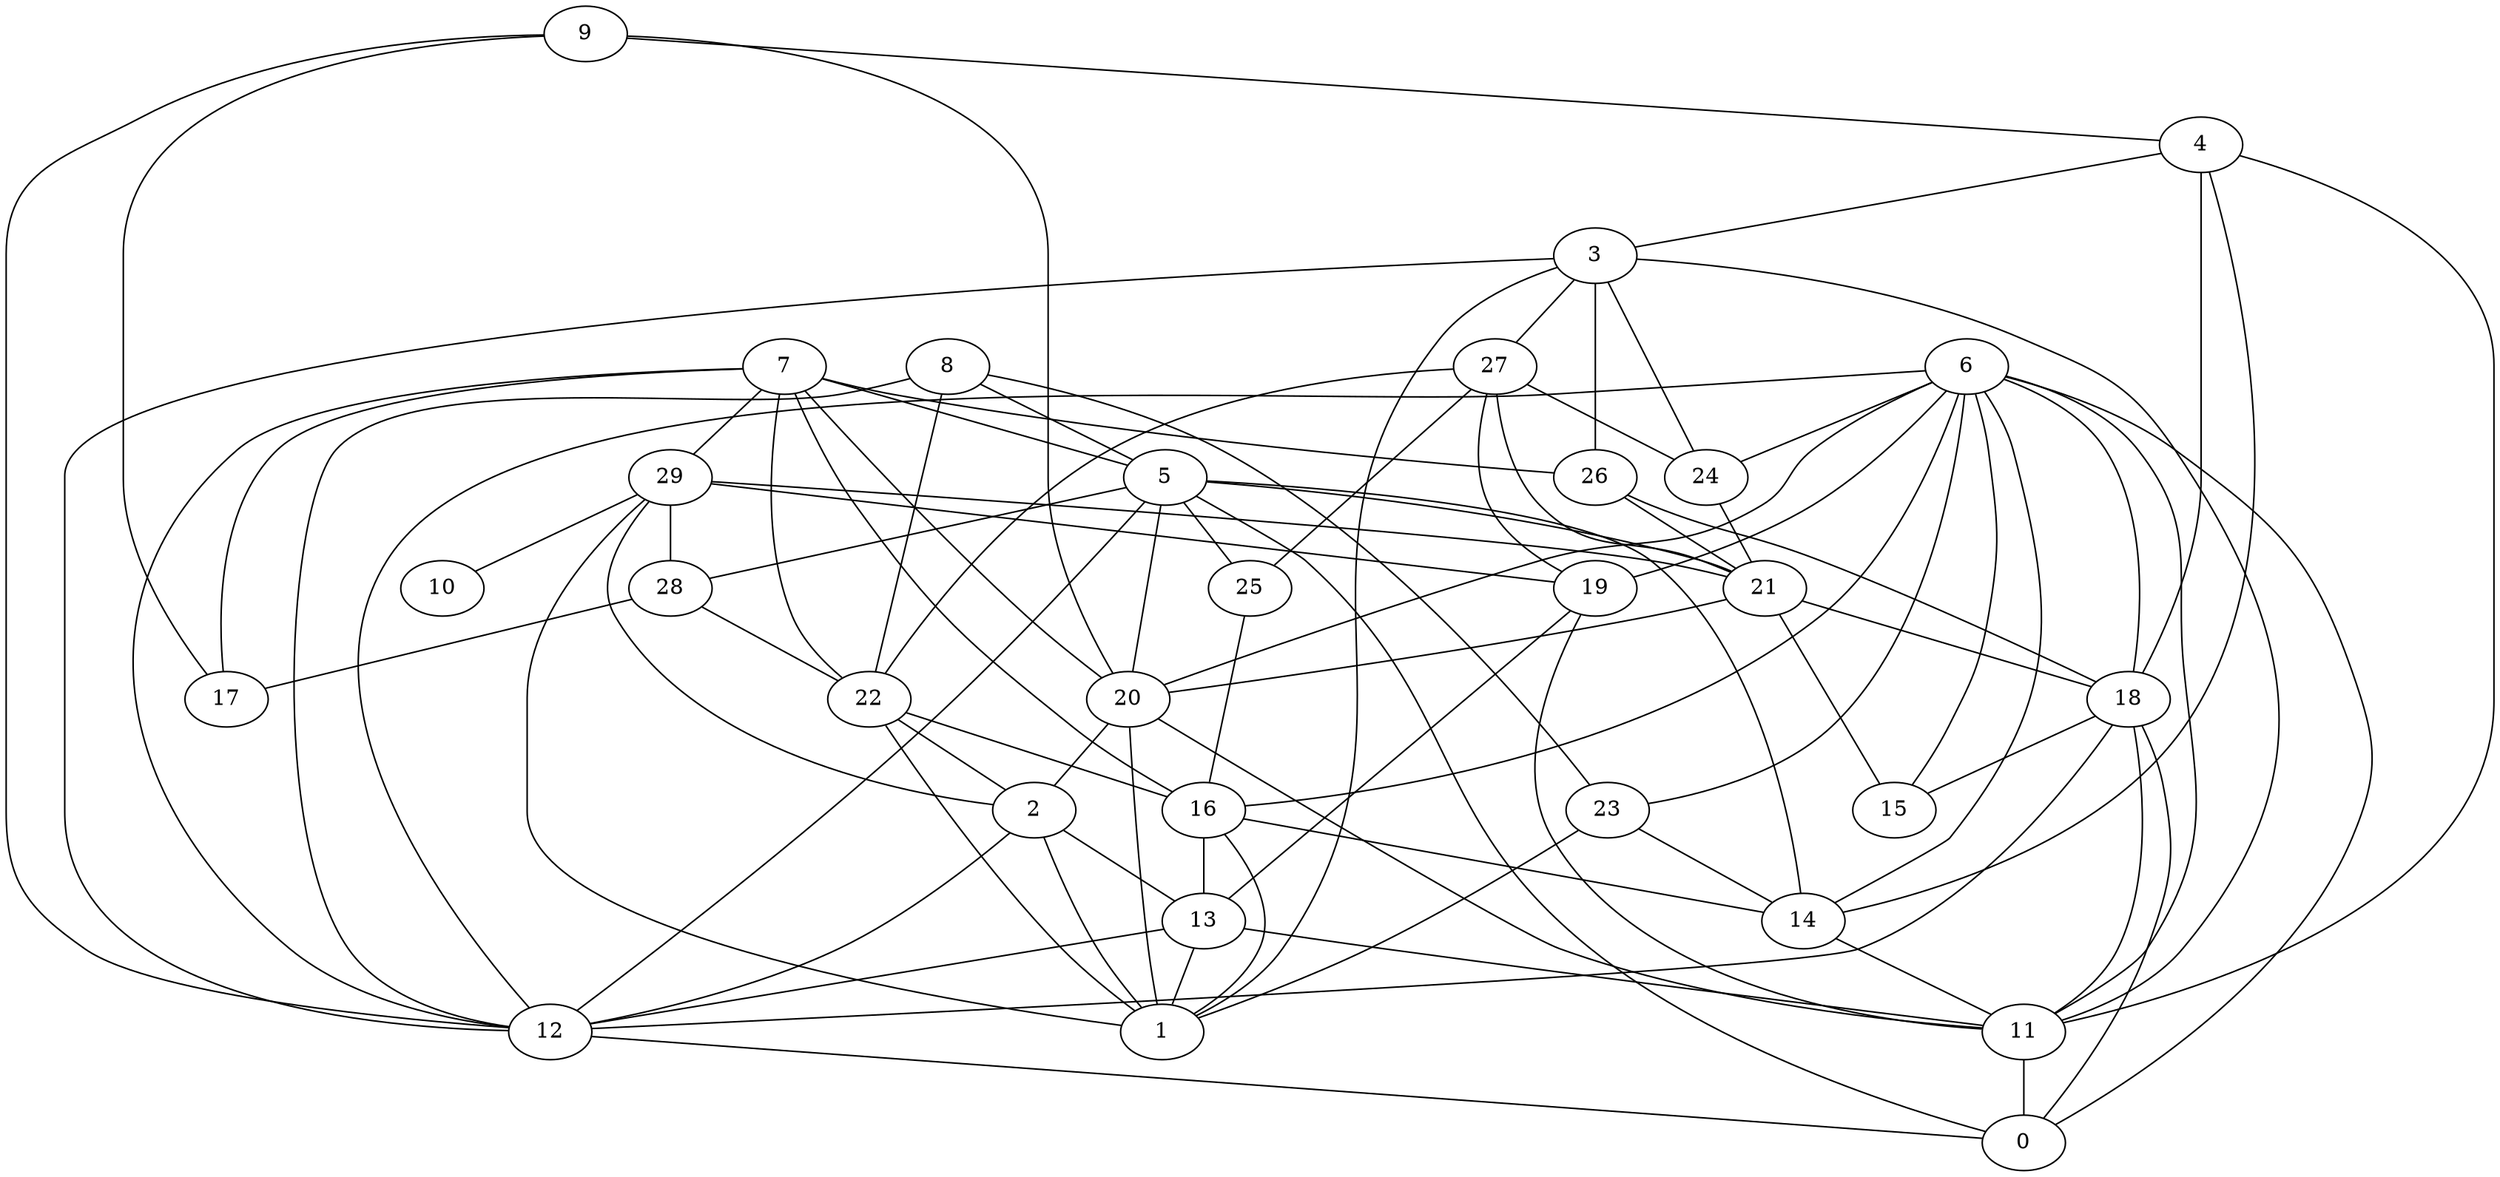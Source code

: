 digraph GG_graph {

subgraph G_graph {
edge [color = black]
"27" -> "21" [dir = none]
"29" -> "10" [dir = none]
"29" -> "19" [dir = none]
"13" -> "12" [dir = none]
"13" -> "1" [dir = none]
"19" -> "11" [dir = none]
"19" -> "13" [dir = none]
"20" -> "1" [dir = none]
"23" -> "14" [dir = none]
"23" -> "1" [dir = none]
"21" -> "20" [dir = none]
"18" -> "12" [dir = none]
"16" -> "13" [dir = none]
"6" -> "0" [dir = none]
"6" -> "15" [dir = none]
"6" -> "19" [dir = none]
"3" -> "26" [dir = none]
"9" -> "20" [dir = none]
"26" -> "21" [dir = none]
"28" -> "17" [dir = none]
"4" -> "18" [dir = none]
"5" -> "28" [dir = none]
"25" -> "16" [dir = none]
"2" -> "12" [dir = none]
"8" -> "23" [dir = none]
"7" -> "5" [dir = none]
"7" -> "22" [dir = none]
"7" -> "12" [dir = none]
"24" -> "21" [dir = none]
"6" -> "12" [dir = none]
"26" -> "18" [dir = none]
"6" -> "16" [dir = none]
"21" -> "18" [dir = none]
"7" -> "29" [dir = none]
"3" -> "11" [dir = none]
"27" -> "19" [dir = none]
"22" -> "1" [dir = none]
"3" -> "24" [dir = none]
"16" -> "14" [dir = none]
"7" -> "20" [dir = none]
"29" -> "2" [dir = none]
"16" -> "1" [dir = none]
"4" -> "14" [dir = none]
"29" -> "28" [dir = none]
"29" -> "21" [dir = none]
"9" -> "12" [dir = none]
"7" -> "17" [dir = none]
"18" -> "15" [dir = none]
"5" -> "20" [dir = none]
"5" -> "0" [dir = none]
"28" -> "22" [dir = none]
"2" -> "1" [dir = none]
"18" -> "11" [dir = none]
"8" -> "5" [dir = none]
"18" -> "0" [dir = none]
"14" -> "11" [dir = none]
"3" -> "1" [dir = none]
"6" -> "20" [dir = none]
"6" -> "11" [dir = none]
"3" -> "27" [dir = none]
"27" -> "22" [dir = none]
"8" -> "12" [dir = none]
"4" -> "3" [dir = none]
"22" -> "16" [dir = none]
"2" -> "13" [dir = none]
"29" -> "1" [dir = none]
"6" -> "24" [dir = none]
"20" -> "2" [dir = none]
"21" -> "15" [dir = none]
"5" -> "12" [dir = none]
"6" -> "14" [dir = none]
"7" -> "16" [dir = none]
"22" -> "2" [dir = none]
"27" -> "25" [dir = none]
"9" -> "4" [dir = none]
"3" -> "12" [dir = none]
"11" -> "0" [dir = none]
"12" -> "0" [dir = none]
"7" -> "26" [dir = none]
"20" -> "11" [dir = none]
"5" -> "21" [dir = none]
"27" -> "24" [dir = none]
"9" -> "17" [dir = none]
"8" -> "22" [dir = none]
"6" -> "18" [dir = none]
"13" -> "11" [dir = none]
"6" -> "23" [dir = none]
"5" -> "25" [dir = none]
"5" -> "14" [dir = none]
"4" -> "11" [dir = none]
}

}

